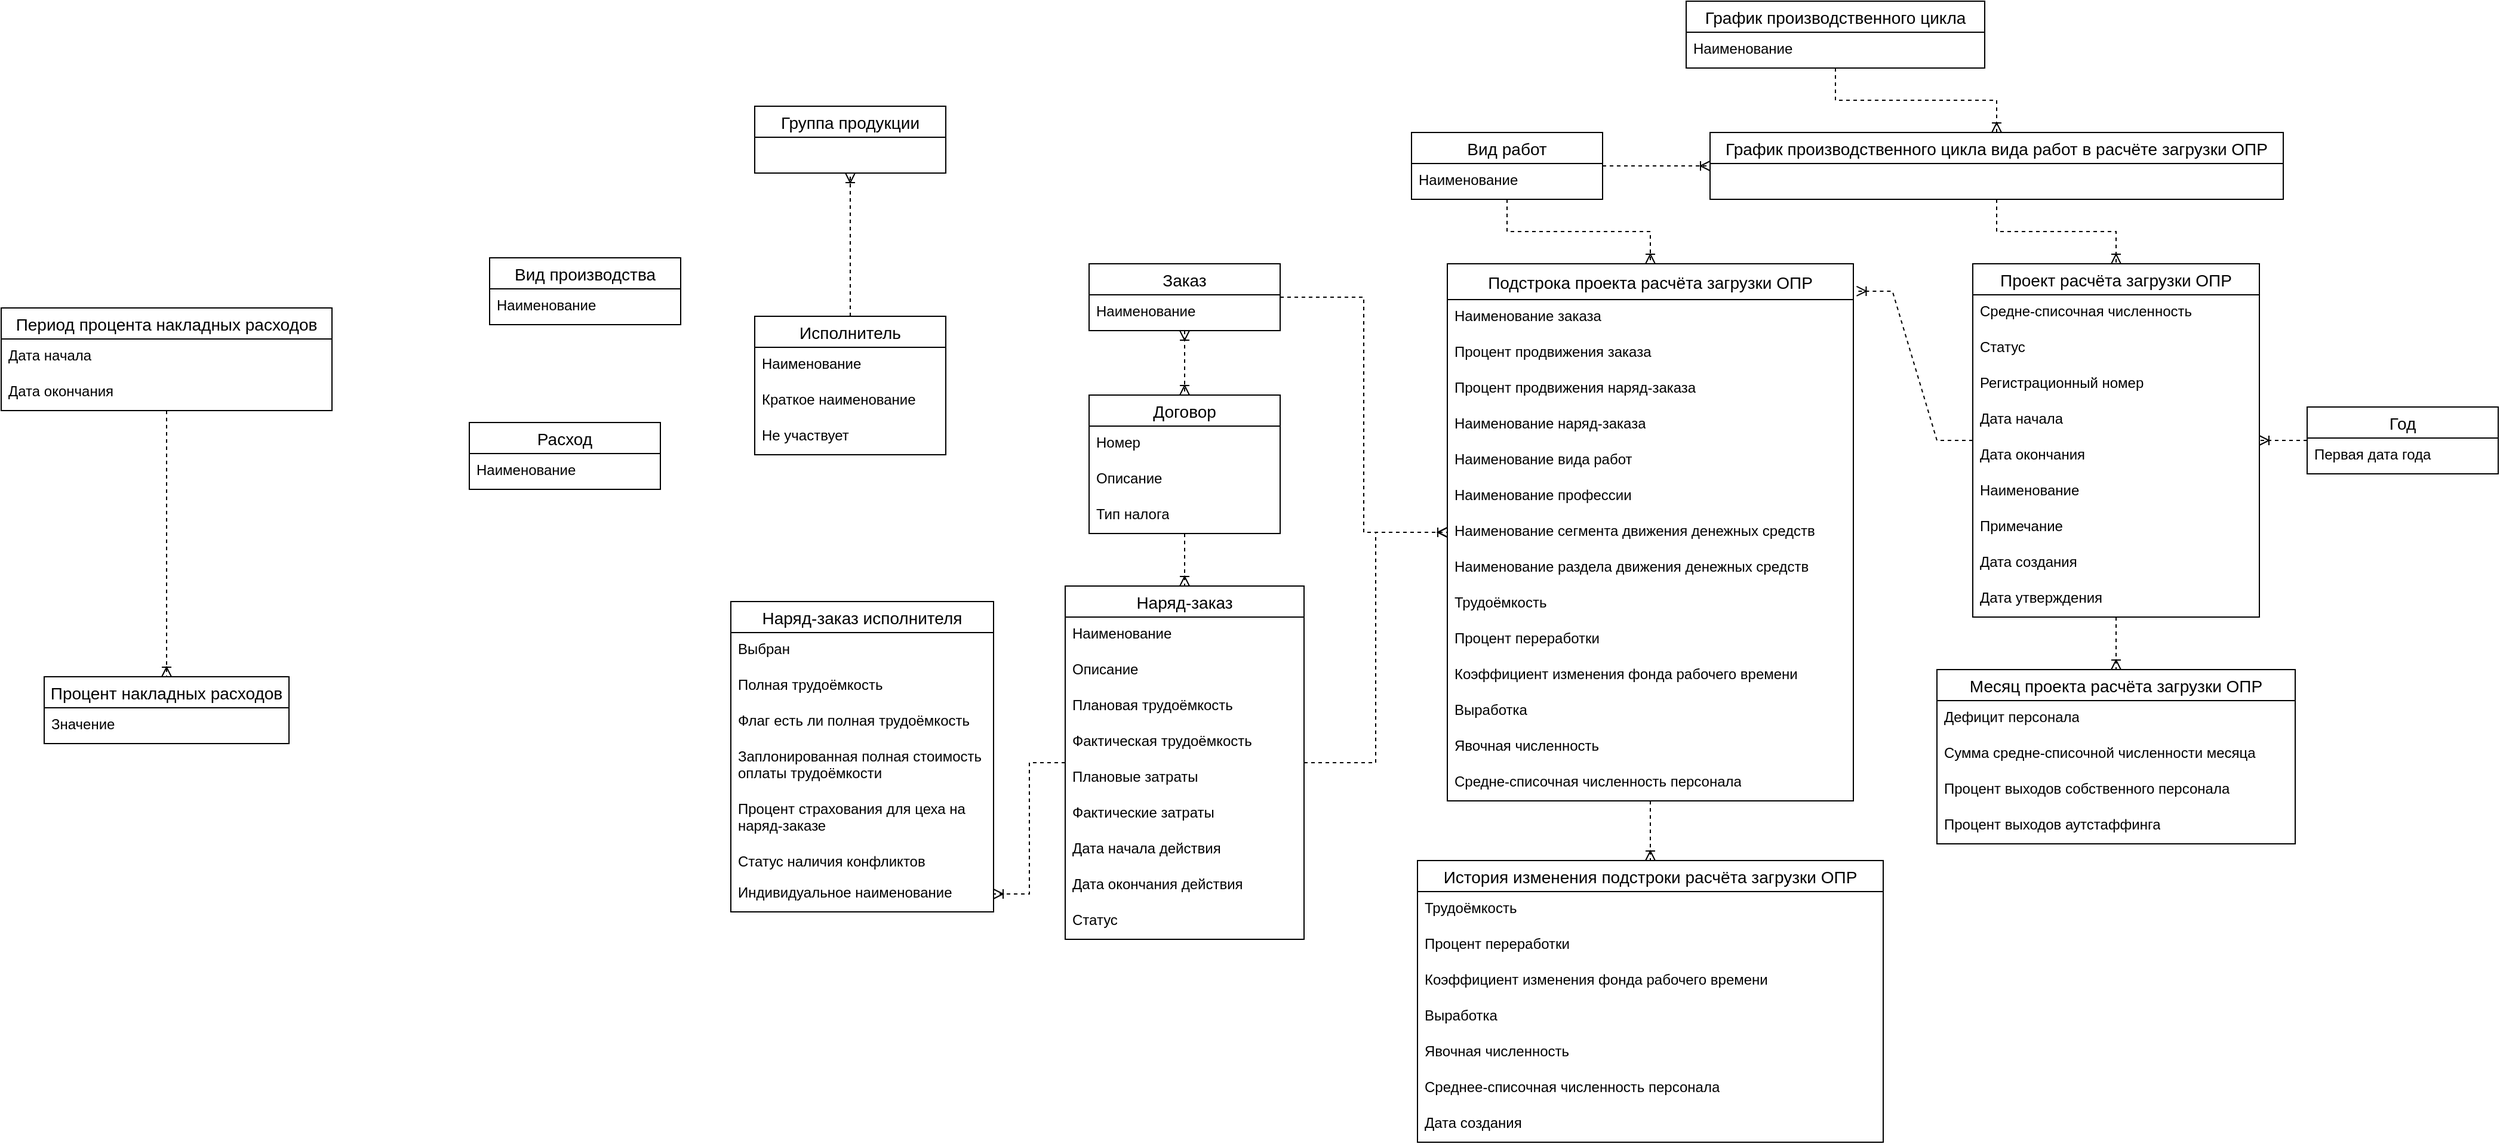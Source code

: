 <mxfile version="23.1.6" type="github">
  <diagram name="Страница 1" id="hVIG6fZbSnTpJ2coA_qM">
    <mxGraphModel dx="3244" dy="2247" grid="0" gridSize="10" guides="1" tooltips="1" connect="1" arrows="1" fold="1" page="1" pageScale="1" pageWidth="827" pageHeight="1169" math="0" shadow="0">
      <root>
        <mxCell id="0" />
        <mxCell id="1" parent="0" />
        <mxCell id="F5EBHadNRmTIwF_CADEw-40" style="edgeStyle=orthogonalEdgeStyle;rounded=0;orthogonalLoop=1;jettySize=auto;html=1;dashed=1;endArrow=ERoneToMany;endFill=0;" parent="1" source="F5EBHadNRmTIwF_CADEw-1" target="F5EBHadNRmTIwF_CADEw-36" edge="1">
          <mxGeometry relative="1" as="geometry" />
        </mxCell>
        <mxCell id="F5EBHadNRmTIwF_CADEw-1" value="Подстрока проекта расчёта загрузки ОПР" style="swimlane;fontStyle=0;childLayout=stackLayout;horizontal=1;startSize=30;horizontalStack=0;resizeParent=1;resizeParentMax=0;resizeLast=0;collapsible=1;marginBottom=0;align=center;fontSize=14;" parent="1" vertex="1">
          <mxGeometry x="30" y="-100" width="340" height="450" as="geometry" />
        </mxCell>
        <mxCell id="F5EBHadNRmTIwF_CADEw-2" value="Наименование заказа" style="text;strokeColor=none;fillColor=none;spacingLeft=4;spacingRight=4;overflow=hidden;rotatable=0;points=[[0,0.5],[1,0.5]];portConstraint=eastwest;fontSize=12;whiteSpace=wrap;html=1;" parent="F5EBHadNRmTIwF_CADEw-1" vertex="1">
          <mxGeometry y="30" width="340" height="30" as="geometry" />
        </mxCell>
        <mxCell id="F5EBHadNRmTIwF_CADEw-3" value="Процент продвижения заказа" style="text;strokeColor=none;fillColor=none;spacingLeft=4;spacingRight=4;overflow=hidden;rotatable=0;points=[[0,0.5],[1,0.5]];portConstraint=eastwest;fontSize=12;whiteSpace=wrap;html=1;" parent="F5EBHadNRmTIwF_CADEw-1" vertex="1">
          <mxGeometry y="60" width="340" height="30" as="geometry" />
        </mxCell>
        <mxCell id="F5EBHadNRmTIwF_CADEw-4" value="Процент продвижения наряд-заказа" style="text;strokeColor=none;fillColor=none;spacingLeft=4;spacingRight=4;overflow=hidden;rotatable=0;points=[[0,0.5],[1,0.5]];portConstraint=eastwest;fontSize=12;whiteSpace=wrap;html=1;" parent="F5EBHadNRmTIwF_CADEw-1" vertex="1">
          <mxGeometry y="90" width="340" height="30" as="geometry" />
        </mxCell>
        <mxCell id="F5EBHadNRmTIwF_CADEw-7" value="Наименование наряд-заказа" style="text;strokeColor=none;fillColor=none;spacingLeft=4;spacingRight=4;overflow=hidden;rotatable=0;points=[[0,0.5],[1,0.5]];portConstraint=eastwest;fontSize=12;whiteSpace=wrap;html=1;" parent="F5EBHadNRmTIwF_CADEw-1" vertex="1">
          <mxGeometry y="120" width="340" height="30" as="geometry" />
        </mxCell>
        <mxCell id="F5EBHadNRmTIwF_CADEw-8" value="Наименование вида работ" style="text;strokeColor=none;fillColor=none;spacingLeft=4;spacingRight=4;overflow=hidden;rotatable=0;points=[[0,0.5],[1,0.5]];portConstraint=eastwest;fontSize=12;whiteSpace=wrap;html=1;" parent="F5EBHadNRmTIwF_CADEw-1" vertex="1">
          <mxGeometry y="150" width="340" height="30" as="geometry" />
        </mxCell>
        <mxCell id="F5EBHadNRmTIwF_CADEw-9" value="Наименование профессии" style="text;strokeColor=none;fillColor=none;spacingLeft=4;spacingRight=4;overflow=hidden;rotatable=0;points=[[0,0.5],[1,0.5]];portConstraint=eastwest;fontSize=12;whiteSpace=wrap;html=1;" parent="F5EBHadNRmTIwF_CADEw-1" vertex="1">
          <mxGeometry y="180" width="340" height="30" as="geometry" />
        </mxCell>
        <mxCell id="F5EBHadNRmTIwF_CADEw-10" value="Наименование сегмента движения денежных средств" style="text;strokeColor=none;fillColor=none;spacingLeft=4;spacingRight=4;overflow=hidden;rotatable=0;points=[[0,0.5],[1,0.5]];portConstraint=eastwest;fontSize=12;whiteSpace=wrap;html=1;" parent="F5EBHadNRmTIwF_CADEw-1" vertex="1">
          <mxGeometry y="210" width="340" height="30" as="geometry" />
        </mxCell>
        <mxCell id="F5EBHadNRmTIwF_CADEw-11" value="Наименование раздела движения денежных средств" style="text;strokeColor=none;fillColor=none;spacingLeft=4;spacingRight=4;overflow=hidden;rotatable=0;points=[[0,0.5],[1,0.5]];portConstraint=eastwest;fontSize=12;whiteSpace=wrap;html=1;" parent="F5EBHadNRmTIwF_CADEw-1" vertex="1">
          <mxGeometry y="240" width="340" height="30" as="geometry" />
        </mxCell>
        <mxCell id="F5EBHadNRmTIwF_CADEw-12" value="Трудоёмкость" style="text;strokeColor=none;fillColor=none;spacingLeft=4;spacingRight=4;overflow=hidden;rotatable=0;points=[[0,0.5],[1,0.5]];portConstraint=eastwest;fontSize=12;whiteSpace=wrap;html=1;" parent="F5EBHadNRmTIwF_CADEw-1" vertex="1">
          <mxGeometry y="270" width="340" height="30" as="geometry" />
        </mxCell>
        <mxCell id="F5EBHadNRmTIwF_CADEw-13" value="Процент переработки" style="text;strokeColor=none;fillColor=none;spacingLeft=4;spacingRight=4;overflow=hidden;rotatable=0;points=[[0,0.5],[1,0.5]];portConstraint=eastwest;fontSize=12;whiteSpace=wrap;html=1;" parent="F5EBHadNRmTIwF_CADEw-1" vertex="1">
          <mxGeometry y="300" width="340" height="30" as="geometry" />
        </mxCell>
        <mxCell id="F5EBHadNRmTIwF_CADEw-14" value="Коэффициент изменения фонда рабочего времени" style="text;strokeColor=none;fillColor=none;spacingLeft=4;spacingRight=4;overflow=hidden;rotatable=0;points=[[0,0.5],[1,0.5]];portConstraint=eastwest;fontSize=12;whiteSpace=wrap;html=1;" parent="F5EBHadNRmTIwF_CADEw-1" vertex="1">
          <mxGeometry y="330" width="340" height="30" as="geometry" />
        </mxCell>
        <mxCell id="F5EBHadNRmTIwF_CADEw-15" value="Выработка" style="text;strokeColor=none;fillColor=none;spacingLeft=4;spacingRight=4;overflow=hidden;rotatable=0;points=[[0,0.5],[1,0.5]];portConstraint=eastwest;fontSize=12;whiteSpace=wrap;html=1;" parent="F5EBHadNRmTIwF_CADEw-1" vertex="1">
          <mxGeometry y="360" width="340" height="30" as="geometry" />
        </mxCell>
        <mxCell id="F5EBHadNRmTIwF_CADEw-16" value="Явочная численность" style="text;strokeColor=none;fillColor=none;spacingLeft=4;spacingRight=4;overflow=hidden;rotatable=0;points=[[0,0.5],[1,0.5]];portConstraint=eastwest;fontSize=12;whiteSpace=wrap;html=1;" parent="F5EBHadNRmTIwF_CADEw-1" vertex="1">
          <mxGeometry y="390" width="340" height="30" as="geometry" />
        </mxCell>
        <mxCell id="F5EBHadNRmTIwF_CADEw-17" value="Средне-списочная численность персонала" style="text;strokeColor=none;fillColor=none;spacingLeft=4;spacingRight=4;overflow=hidden;rotatable=0;points=[[0,0.5],[1,0.5]];portConstraint=eastwest;fontSize=12;whiteSpace=wrap;html=1;" parent="F5EBHadNRmTIwF_CADEw-1" vertex="1">
          <mxGeometry y="420" width="340" height="30" as="geometry" />
        </mxCell>
        <mxCell id="F5EBHadNRmTIwF_CADEw-35" style="edgeStyle=orthogonalEdgeStyle;rounded=0;orthogonalLoop=1;jettySize=auto;html=1;endArrow=ERoneToMany;endFill=0;dashed=1;" parent="1" source="F5EBHadNRmTIwF_CADEw-18" target="F5EBHadNRmTIwF_CADEw-30" edge="1">
          <mxGeometry relative="1" as="geometry" />
        </mxCell>
        <mxCell id="F5EBHadNRmTIwF_CADEw-18" value="Проект расчёта загрузки ОПР" style="swimlane;fontStyle=0;childLayout=stackLayout;horizontal=1;startSize=26;horizontalStack=0;resizeParent=1;resizeParentMax=0;resizeLast=0;collapsible=1;marginBottom=0;align=center;fontSize=14;" parent="1" vertex="1">
          <mxGeometry x="470" y="-100" width="240" height="296" as="geometry" />
        </mxCell>
        <mxCell id="F5EBHadNRmTIwF_CADEw-19" value="Средне-списочная численность" style="text;strokeColor=none;fillColor=none;spacingLeft=4;spacingRight=4;overflow=hidden;rotatable=0;points=[[0,0.5],[1,0.5]];portConstraint=eastwest;fontSize=12;whiteSpace=wrap;html=1;" parent="F5EBHadNRmTIwF_CADEw-18" vertex="1">
          <mxGeometry y="26" width="240" height="30" as="geometry" />
        </mxCell>
        <mxCell id="F5EBHadNRmTIwF_CADEw-20" value="Статус" style="text;strokeColor=none;fillColor=none;spacingLeft=4;spacingRight=4;overflow=hidden;rotatable=0;points=[[0,0.5],[1,0.5]];portConstraint=eastwest;fontSize=12;whiteSpace=wrap;html=1;" parent="F5EBHadNRmTIwF_CADEw-18" vertex="1">
          <mxGeometry y="56" width="240" height="30" as="geometry" />
        </mxCell>
        <mxCell id="F5EBHadNRmTIwF_CADEw-21" value="Регистрационный номер" style="text;strokeColor=none;fillColor=none;spacingLeft=4;spacingRight=4;overflow=hidden;rotatable=0;points=[[0,0.5],[1,0.5]];portConstraint=eastwest;fontSize=12;whiteSpace=wrap;html=1;" parent="F5EBHadNRmTIwF_CADEw-18" vertex="1">
          <mxGeometry y="86" width="240" height="30" as="geometry" />
        </mxCell>
        <mxCell id="F5EBHadNRmTIwF_CADEw-22" value="Дата начала" style="text;strokeColor=none;fillColor=none;spacingLeft=4;spacingRight=4;overflow=hidden;rotatable=0;points=[[0,0.5],[1,0.5]];portConstraint=eastwest;fontSize=12;whiteSpace=wrap;html=1;" parent="F5EBHadNRmTIwF_CADEw-18" vertex="1">
          <mxGeometry y="116" width="240" height="30" as="geometry" />
        </mxCell>
        <mxCell id="F5EBHadNRmTIwF_CADEw-23" value="Дата окончания" style="text;strokeColor=none;fillColor=none;spacingLeft=4;spacingRight=4;overflow=hidden;rotatable=0;points=[[0,0.5],[1,0.5]];portConstraint=eastwest;fontSize=12;whiteSpace=wrap;html=1;" parent="F5EBHadNRmTIwF_CADEw-18" vertex="1">
          <mxGeometry y="146" width="240" height="30" as="geometry" />
        </mxCell>
        <mxCell id="F5EBHadNRmTIwF_CADEw-24" value="Наименование" style="text;strokeColor=none;fillColor=none;spacingLeft=4;spacingRight=4;overflow=hidden;rotatable=0;points=[[0,0.5],[1,0.5]];portConstraint=eastwest;fontSize=12;whiteSpace=wrap;html=1;" parent="F5EBHadNRmTIwF_CADEw-18" vertex="1">
          <mxGeometry y="176" width="240" height="30" as="geometry" />
        </mxCell>
        <mxCell id="F5EBHadNRmTIwF_CADEw-25" value="Примечание" style="text;strokeColor=none;fillColor=none;spacingLeft=4;spacingRight=4;overflow=hidden;rotatable=0;points=[[0,0.5],[1,0.5]];portConstraint=eastwest;fontSize=12;whiteSpace=wrap;html=1;" parent="F5EBHadNRmTIwF_CADEw-18" vertex="1">
          <mxGeometry y="206" width="240" height="30" as="geometry" />
        </mxCell>
        <mxCell id="F5EBHadNRmTIwF_CADEw-26" value="Дата создания" style="text;strokeColor=none;fillColor=none;spacingLeft=4;spacingRight=4;overflow=hidden;rotatable=0;points=[[0,0.5],[1,0.5]];portConstraint=eastwest;fontSize=12;whiteSpace=wrap;html=1;" parent="F5EBHadNRmTIwF_CADEw-18" vertex="1">
          <mxGeometry y="236" width="240" height="30" as="geometry" />
        </mxCell>
        <mxCell id="F5EBHadNRmTIwF_CADEw-27" value="Дата утверждения" style="text;strokeColor=none;fillColor=none;spacingLeft=4;spacingRight=4;overflow=hidden;rotatable=0;points=[[0,0.5],[1,0.5]];portConstraint=eastwest;fontSize=12;whiteSpace=wrap;html=1;" parent="F5EBHadNRmTIwF_CADEw-18" vertex="1">
          <mxGeometry y="266" width="240" height="30" as="geometry" />
        </mxCell>
        <mxCell id="F5EBHadNRmTIwF_CADEw-29" value="" style="edgeStyle=entityRelationEdgeStyle;fontSize=12;html=1;endArrow=ERoneToMany;rounded=0;entryX=1.008;entryY=0.051;entryDx=0;entryDy=0;entryPerimeter=0;dashed=1;" parent="1" source="F5EBHadNRmTIwF_CADEw-18" target="F5EBHadNRmTIwF_CADEw-1" edge="1">
          <mxGeometry width="100" height="100" relative="1" as="geometry">
            <mxPoint x="500" y="280" as="sourcePoint" />
            <mxPoint x="600" y="180" as="targetPoint" />
          </mxGeometry>
        </mxCell>
        <mxCell id="F5EBHadNRmTIwF_CADEw-30" value="Месяц проекта расчёта загрузки ОПР" style="swimlane;fontStyle=0;childLayout=stackLayout;horizontal=1;startSize=26;horizontalStack=0;resizeParent=1;resizeParentMax=0;resizeLast=0;collapsible=1;marginBottom=0;align=center;fontSize=14;" parent="1" vertex="1">
          <mxGeometry x="440" y="240" width="300" height="146" as="geometry" />
        </mxCell>
        <mxCell id="F5EBHadNRmTIwF_CADEw-31" value="Дефицит персонала" style="text;strokeColor=none;fillColor=none;spacingLeft=4;spacingRight=4;overflow=hidden;rotatable=0;points=[[0,0.5],[1,0.5]];portConstraint=eastwest;fontSize=12;whiteSpace=wrap;html=1;" parent="F5EBHadNRmTIwF_CADEw-30" vertex="1">
          <mxGeometry y="26" width="300" height="30" as="geometry" />
        </mxCell>
        <mxCell id="F5EBHadNRmTIwF_CADEw-32" value="Сумма средне-списочной численности месяца" style="text;strokeColor=none;fillColor=none;spacingLeft=4;spacingRight=4;overflow=hidden;rotatable=0;points=[[0,0.5],[1,0.5]];portConstraint=eastwest;fontSize=12;whiteSpace=wrap;html=1;" parent="F5EBHadNRmTIwF_CADEw-30" vertex="1">
          <mxGeometry y="56" width="300" height="30" as="geometry" />
        </mxCell>
        <mxCell id="F5EBHadNRmTIwF_CADEw-33" value="Процент выходов собственного персонала" style="text;strokeColor=none;fillColor=none;spacingLeft=4;spacingRight=4;overflow=hidden;rotatable=0;points=[[0,0.5],[1,0.5]];portConstraint=eastwest;fontSize=12;whiteSpace=wrap;html=1;" parent="F5EBHadNRmTIwF_CADEw-30" vertex="1">
          <mxGeometry y="86" width="300" height="30" as="geometry" />
        </mxCell>
        <mxCell id="F5EBHadNRmTIwF_CADEw-34" value="Процент выходов аутстаффинга" style="text;strokeColor=none;fillColor=none;spacingLeft=4;spacingRight=4;overflow=hidden;rotatable=0;points=[[0,0.5],[1,0.5]];portConstraint=eastwest;fontSize=12;whiteSpace=wrap;html=1;" parent="F5EBHadNRmTIwF_CADEw-30" vertex="1">
          <mxGeometry y="116" width="300" height="30" as="geometry" />
        </mxCell>
        <mxCell id="F5EBHadNRmTIwF_CADEw-36" value="История изменения подстроки расчёта загрузки ОПР" style="swimlane;fontStyle=0;childLayout=stackLayout;horizontal=1;startSize=26;horizontalStack=0;resizeParent=1;resizeParentMax=0;resizeLast=0;collapsible=1;marginBottom=0;align=center;fontSize=14;" parent="1" vertex="1">
          <mxGeometry x="5" y="400" width="390" height="236" as="geometry" />
        </mxCell>
        <mxCell id="F5EBHadNRmTIwF_CADEw-37" value="Трудоёмкость" style="text;strokeColor=none;fillColor=none;spacingLeft=4;spacingRight=4;overflow=hidden;rotatable=0;points=[[0,0.5],[1,0.5]];portConstraint=eastwest;fontSize=12;whiteSpace=wrap;html=1;" parent="F5EBHadNRmTIwF_CADEw-36" vertex="1">
          <mxGeometry y="26" width="390" height="30" as="geometry" />
        </mxCell>
        <mxCell id="F5EBHadNRmTIwF_CADEw-38" value="Процент переработки" style="text;strokeColor=none;fillColor=none;spacingLeft=4;spacingRight=4;overflow=hidden;rotatable=0;points=[[0,0.5],[1,0.5]];portConstraint=eastwest;fontSize=12;whiteSpace=wrap;html=1;" parent="F5EBHadNRmTIwF_CADEw-36" vertex="1">
          <mxGeometry y="56" width="390" height="30" as="geometry" />
        </mxCell>
        <mxCell id="F5EBHadNRmTIwF_CADEw-39" value="Коэффициент изменения фонда рабочего времени" style="text;strokeColor=none;fillColor=none;spacingLeft=4;spacingRight=4;overflow=hidden;rotatable=0;points=[[0,0.5],[1,0.5]];portConstraint=eastwest;fontSize=12;whiteSpace=wrap;html=1;" parent="F5EBHadNRmTIwF_CADEw-36" vertex="1">
          <mxGeometry y="86" width="390" height="30" as="geometry" />
        </mxCell>
        <mxCell id="F5EBHadNRmTIwF_CADEw-41" value="Выработка" style="text;strokeColor=none;fillColor=none;spacingLeft=4;spacingRight=4;overflow=hidden;rotatable=0;points=[[0,0.5],[1,0.5]];portConstraint=eastwest;fontSize=12;whiteSpace=wrap;html=1;" parent="F5EBHadNRmTIwF_CADEw-36" vertex="1">
          <mxGeometry y="116" width="390" height="30" as="geometry" />
        </mxCell>
        <mxCell id="F5EBHadNRmTIwF_CADEw-42" value="Явочная численность" style="text;strokeColor=none;fillColor=none;spacingLeft=4;spacingRight=4;overflow=hidden;rotatable=0;points=[[0,0.5],[1,0.5]];portConstraint=eastwest;fontSize=12;whiteSpace=wrap;html=1;" parent="F5EBHadNRmTIwF_CADEw-36" vertex="1">
          <mxGeometry y="146" width="390" height="30" as="geometry" />
        </mxCell>
        <mxCell id="F5EBHadNRmTIwF_CADEw-43" value="Среднее-списочная численность персонала" style="text;strokeColor=none;fillColor=none;spacingLeft=4;spacingRight=4;overflow=hidden;rotatable=0;points=[[0,0.5],[1,0.5]];portConstraint=eastwest;fontSize=12;whiteSpace=wrap;html=1;" parent="F5EBHadNRmTIwF_CADEw-36" vertex="1">
          <mxGeometry y="176" width="390" height="30" as="geometry" />
        </mxCell>
        <mxCell id="F5EBHadNRmTIwF_CADEw-44" value="Дата создания" style="text;strokeColor=none;fillColor=none;spacingLeft=4;spacingRight=4;overflow=hidden;rotatable=0;points=[[0,0.5],[1,0.5]];portConstraint=eastwest;fontSize=12;whiteSpace=wrap;html=1;" parent="F5EBHadNRmTIwF_CADEw-36" vertex="1">
          <mxGeometry y="206" width="390" height="30" as="geometry" />
        </mxCell>
        <mxCell id="F5EBHadNRmTIwF_CADEw-94" style="edgeStyle=orthogonalEdgeStyle;rounded=0;orthogonalLoop=1;jettySize=auto;html=1;dashed=1;endArrow=ERoneToMany;endFill=0;" parent="1" source="F5EBHadNRmTIwF_CADEw-45" target="F5EBHadNRmTIwF_CADEw-18" edge="1">
          <mxGeometry relative="1" as="geometry" />
        </mxCell>
        <mxCell id="F5EBHadNRmTIwF_CADEw-45" value="График производственного цикла вида работ в расчёте загрузки ОПР" style="swimlane;fontStyle=0;childLayout=stackLayout;horizontal=1;startSize=26;horizontalStack=0;resizeParent=1;resizeParentMax=0;resizeLast=0;collapsible=1;marginBottom=0;align=center;fontSize=14;" parent="1" vertex="1">
          <mxGeometry x="250" y="-210" width="480" height="56" as="geometry" />
        </mxCell>
        <mxCell id="F5EBHadNRmTIwF_CADEw-79" style="edgeStyle=orthogonalEdgeStyle;rounded=0;orthogonalLoop=1;jettySize=auto;html=1;dashed=1;endArrow=ERoneToMany;endFill=0;" parent="1" source="F5EBHadNRmTIwF_CADEw-50" target="F5EBHadNRmTIwF_CADEw-1" edge="1">
          <mxGeometry relative="1" as="geometry" />
        </mxCell>
        <mxCell id="F5EBHadNRmTIwF_CADEw-50" value="Вид работ" style="swimlane;fontStyle=0;childLayout=stackLayout;horizontal=1;startSize=26;horizontalStack=0;resizeParent=1;resizeParentMax=0;resizeLast=0;collapsible=1;marginBottom=0;align=center;fontSize=14;" parent="1" vertex="1">
          <mxGeometry y="-210" width="160" height="56" as="geometry" />
        </mxCell>
        <mxCell id="F5EBHadNRmTIwF_CADEw-51" value="Наименование" style="text;strokeColor=none;fillColor=none;spacingLeft=4;spacingRight=4;overflow=hidden;rotatable=0;points=[[0,0.5],[1,0.5]];portConstraint=eastwest;fontSize=12;whiteSpace=wrap;html=1;" parent="F5EBHadNRmTIwF_CADEw-50" vertex="1">
          <mxGeometry y="26" width="160" height="30" as="geometry" />
        </mxCell>
        <mxCell id="F5EBHadNRmTIwF_CADEw-54" value="" style="edgeStyle=entityRelationEdgeStyle;fontSize=12;html=1;endArrow=ERoneToMany;rounded=0;dashed=1;" parent="1" source="F5EBHadNRmTIwF_CADEw-50" target="F5EBHadNRmTIwF_CADEw-45" edge="1">
          <mxGeometry width="100" height="100" relative="1" as="geometry">
            <mxPoint x="510" y="-280" as="sourcePoint" />
            <mxPoint x="500" y="-120" as="targetPoint" />
          </mxGeometry>
        </mxCell>
        <mxCell id="F5EBHadNRmTIwF_CADEw-80" style="edgeStyle=orthogonalEdgeStyle;rounded=0;orthogonalLoop=1;jettySize=auto;html=1;dashed=1;endArrow=ERoneToMany;endFill=0;" parent="1" source="F5EBHadNRmTIwF_CADEw-55" target="F5EBHadNRmTIwF_CADEw-45" edge="1">
          <mxGeometry relative="1" as="geometry" />
        </mxCell>
        <mxCell id="F5EBHadNRmTIwF_CADEw-55" value="График производственного цикла" style="swimlane;fontStyle=0;childLayout=stackLayout;horizontal=1;startSize=26;horizontalStack=0;resizeParent=1;resizeParentMax=0;resizeLast=0;collapsible=1;marginBottom=0;align=center;fontSize=14;" parent="1" vertex="1">
          <mxGeometry x="230" y="-320" width="250" height="56" as="geometry" />
        </mxCell>
        <mxCell id="F5EBHadNRmTIwF_CADEw-56" value="Наименование" style="text;strokeColor=none;fillColor=none;spacingLeft=4;spacingRight=4;overflow=hidden;rotatable=0;points=[[0,0.5],[1,0.5]];portConstraint=eastwest;fontSize=12;whiteSpace=wrap;html=1;" parent="F5EBHadNRmTIwF_CADEw-55" vertex="1">
          <mxGeometry y="26" width="250" height="30" as="geometry" />
        </mxCell>
        <mxCell id="F5EBHadNRmTIwF_CADEw-78" style="edgeStyle=orthogonalEdgeStyle;rounded=0;orthogonalLoop=1;jettySize=auto;html=1;dashed=1;endArrow=ERoneToMany;endFill=0;" parent="1" source="F5EBHadNRmTIwF_CADEw-65" target="F5EBHadNRmTIwF_CADEw-1" edge="1">
          <mxGeometry relative="1" as="geometry" />
        </mxCell>
        <mxCell id="F5EBHadNRmTIwF_CADEw-85" value="" style="edgeStyle=orthogonalEdgeStyle;rounded=0;orthogonalLoop=1;jettySize=auto;html=1;dashed=1;endArrow=ERoneToMany;endFill=0;" parent="1" source="F5EBHadNRmTIwF_CADEw-65" target="F5EBHadNRmTIwF_CADEw-84" edge="1">
          <mxGeometry relative="1" as="geometry" />
        </mxCell>
        <mxCell id="F5EBHadNRmTIwF_CADEw-65" value="Наряд-заказ" style="swimlane;fontStyle=0;childLayout=stackLayout;horizontal=1;startSize=26;horizontalStack=0;resizeParent=1;resizeParentMax=0;resizeLast=0;collapsible=1;marginBottom=0;align=center;fontSize=14;" parent="1" vertex="1">
          <mxGeometry x="-290" y="170" width="200" height="296" as="geometry" />
        </mxCell>
        <mxCell id="F5EBHadNRmTIwF_CADEw-66" value="Наименование" style="text;strokeColor=none;fillColor=none;spacingLeft=4;spacingRight=4;overflow=hidden;rotatable=0;points=[[0,0.5],[1,0.5]];portConstraint=eastwest;fontSize=12;whiteSpace=wrap;html=1;" parent="F5EBHadNRmTIwF_CADEw-65" vertex="1">
          <mxGeometry y="26" width="200" height="30" as="geometry" />
        </mxCell>
        <mxCell id="F5EBHadNRmTIwF_CADEw-67" value="Описание" style="text;strokeColor=none;fillColor=none;spacingLeft=4;spacingRight=4;overflow=hidden;rotatable=0;points=[[0,0.5],[1,0.5]];portConstraint=eastwest;fontSize=12;whiteSpace=wrap;html=1;" parent="F5EBHadNRmTIwF_CADEw-65" vertex="1">
          <mxGeometry y="56" width="200" height="30" as="geometry" />
        </mxCell>
        <mxCell id="F5EBHadNRmTIwF_CADEw-72" value="Плановая трудоёмкость" style="text;strokeColor=none;fillColor=none;spacingLeft=4;spacingRight=4;overflow=hidden;rotatable=0;points=[[0,0.5],[1,0.5]];portConstraint=eastwest;fontSize=12;whiteSpace=wrap;html=1;" parent="F5EBHadNRmTIwF_CADEw-65" vertex="1">
          <mxGeometry y="86" width="200" height="30" as="geometry" />
        </mxCell>
        <mxCell id="F5EBHadNRmTIwF_CADEw-73" value="Фактическая трудоёмкость" style="text;strokeColor=none;fillColor=none;spacingLeft=4;spacingRight=4;overflow=hidden;rotatable=0;points=[[0,0.5],[1,0.5]];portConstraint=eastwest;fontSize=12;whiteSpace=wrap;html=1;" parent="F5EBHadNRmTIwF_CADEw-65" vertex="1">
          <mxGeometry y="116" width="200" height="30" as="geometry" />
        </mxCell>
        <mxCell id="F5EBHadNRmTIwF_CADEw-74" value="Плановые затраты" style="text;strokeColor=none;fillColor=none;spacingLeft=4;spacingRight=4;overflow=hidden;rotatable=0;points=[[0,0.5],[1,0.5]];portConstraint=eastwest;fontSize=12;whiteSpace=wrap;html=1;" parent="F5EBHadNRmTIwF_CADEw-65" vertex="1">
          <mxGeometry y="146" width="200" height="30" as="geometry" />
        </mxCell>
        <mxCell id="F5EBHadNRmTIwF_CADEw-75" value="Фактические затраты" style="text;strokeColor=none;fillColor=none;spacingLeft=4;spacingRight=4;overflow=hidden;rotatable=0;points=[[0,0.5],[1,0.5]];portConstraint=eastwest;fontSize=12;whiteSpace=wrap;html=1;" parent="F5EBHadNRmTIwF_CADEw-65" vertex="1">
          <mxGeometry y="176" width="200" height="30" as="geometry" />
        </mxCell>
        <mxCell id="F5EBHadNRmTIwF_CADEw-76" value="Дата начала действия" style="text;strokeColor=none;fillColor=none;spacingLeft=4;spacingRight=4;overflow=hidden;rotatable=0;points=[[0,0.5],[1,0.5]];portConstraint=eastwest;fontSize=12;whiteSpace=wrap;html=1;" parent="F5EBHadNRmTIwF_CADEw-65" vertex="1">
          <mxGeometry y="206" width="200" height="30" as="geometry" />
        </mxCell>
        <mxCell id="F5EBHadNRmTIwF_CADEw-77" value="Дата окончания действия" style="text;strokeColor=none;fillColor=none;spacingLeft=4;spacingRight=4;overflow=hidden;rotatable=0;points=[[0,0.5],[1,0.5]];portConstraint=eastwest;fontSize=12;whiteSpace=wrap;html=1;" parent="F5EBHadNRmTIwF_CADEw-65" vertex="1">
          <mxGeometry y="236" width="200" height="30" as="geometry" />
        </mxCell>
        <mxCell id="F5EBHadNRmTIwF_CADEw-68" value="Статус" style="text;strokeColor=none;fillColor=none;spacingLeft=4;spacingRight=4;overflow=hidden;rotatable=0;points=[[0,0.5],[1,0.5]];portConstraint=eastwest;fontSize=12;whiteSpace=wrap;html=1;" parent="F5EBHadNRmTIwF_CADEw-65" vertex="1">
          <mxGeometry y="266" width="200" height="30" as="geometry" />
        </mxCell>
        <mxCell id="F5EBHadNRmTIwF_CADEw-81" value="Наряд-заказ исполнителя" style="swimlane;fontStyle=0;childLayout=stackLayout;horizontal=1;startSize=26;horizontalStack=0;resizeParent=1;resizeParentMax=0;resizeLast=0;collapsible=1;marginBottom=0;align=center;fontSize=14;" parent="1" vertex="1">
          <mxGeometry x="-570" y="183" width="220" height="260" as="geometry" />
        </mxCell>
        <mxCell id="F5EBHadNRmTIwF_CADEw-82" value="Выбран" style="text;strokeColor=none;fillColor=none;spacingLeft=4;spacingRight=4;overflow=hidden;rotatable=0;points=[[0,0.5],[1,0.5]];portConstraint=eastwest;fontSize=12;whiteSpace=wrap;html=1;" parent="F5EBHadNRmTIwF_CADEw-81" vertex="1">
          <mxGeometry y="26" width="220" height="30" as="geometry" />
        </mxCell>
        <mxCell id="F5EBHadNRmTIwF_CADEw-83" value="Полная трудоёмкость" style="text;strokeColor=none;fillColor=none;spacingLeft=4;spacingRight=4;overflow=hidden;rotatable=0;points=[[0,0.5],[1,0.5]];portConstraint=eastwest;fontSize=12;whiteSpace=wrap;html=1;" parent="F5EBHadNRmTIwF_CADEw-81" vertex="1">
          <mxGeometry y="56" width="220" height="30" as="geometry" />
        </mxCell>
        <mxCell id="F5EBHadNRmTIwF_CADEw-86" value="Флаг есть ли полная трудоёмкость" style="text;strokeColor=none;fillColor=none;spacingLeft=4;spacingRight=4;overflow=hidden;rotatable=0;points=[[0,0.5],[1,0.5]];portConstraint=eastwest;fontSize=12;whiteSpace=wrap;html=1;" parent="F5EBHadNRmTIwF_CADEw-81" vertex="1">
          <mxGeometry y="86" width="220" height="30" as="geometry" />
        </mxCell>
        <mxCell id="F5EBHadNRmTIwF_CADEw-87" value="Заплонированная полная стоимость оплаты трудоёмкости" style="text;strokeColor=none;fillColor=none;spacingLeft=4;spacingRight=4;overflow=hidden;rotatable=0;points=[[0,0.5],[1,0.5]];portConstraint=eastwest;fontSize=12;whiteSpace=wrap;html=1;" parent="F5EBHadNRmTIwF_CADEw-81" vertex="1">
          <mxGeometry y="116" width="220" height="44" as="geometry" />
        </mxCell>
        <mxCell id="F5EBHadNRmTIwF_CADEw-88" value="Процент страхования для цеха на наряд-заказе" style="text;strokeColor=none;fillColor=none;spacingLeft=4;spacingRight=4;overflow=hidden;rotatable=0;points=[[0,0.5],[1,0.5]];portConstraint=eastwest;fontSize=12;whiteSpace=wrap;html=1;" parent="F5EBHadNRmTIwF_CADEw-81" vertex="1">
          <mxGeometry y="160" width="220" height="44" as="geometry" />
        </mxCell>
        <mxCell id="F5EBHadNRmTIwF_CADEw-89" value="Статус наличия конфликтов" style="text;strokeColor=none;fillColor=none;spacingLeft=4;spacingRight=4;overflow=hidden;rotatable=0;points=[[0,0.5],[1,0.5]];portConstraint=eastwest;fontSize=12;whiteSpace=wrap;html=1;" parent="F5EBHadNRmTIwF_CADEw-81" vertex="1">
          <mxGeometry y="204" width="220" height="26" as="geometry" />
        </mxCell>
        <mxCell id="F5EBHadNRmTIwF_CADEw-84" value="Индивидуальное наименование" style="text;strokeColor=none;fillColor=none;spacingLeft=4;spacingRight=4;overflow=hidden;rotatable=0;points=[[0,0.5],[1,0.5]];portConstraint=eastwest;fontSize=12;whiteSpace=wrap;html=1;" parent="F5EBHadNRmTIwF_CADEw-81" vertex="1">
          <mxGeometry y="230" width="220" height="30" as="geometry" />
        </mxCell>
        <mxCell id="F5EBHadNRmTIwF_CADEw-96" style="edgeStyle=orthogonalEdgeStyle;rounded=0;orthogonalLoop=1;jettySize=auto;html=1;dashed=1;endArrow=ERoneToMany;endFill=0;" parent="1" source="F5EBHadNRmTIwF_CADEw-90" target="F5EBHadNRmTIwF_CADEw-18" edge="1">
          <mxGeometry relative="1" as="geometry" />
        </mxCell>
        <mxCell id="F5EBHadNRmTIwF_CADEw-90" value="Год" style="swimlane;fontStyle=0;childLayout=stackLayout;horizontal=1;startSize=26;horizontalStack=0;resizeParent=1;resizeParentMax=0;resizeLast=0;collapsible=1;marginBottom=0;align=center;fontSize=14;" parent="1" vertex="1">
          <mxGeometry x="750" y="20" width="160" height="56" as="geometry" />
        </mxCell>
        <mxCell id="F5EBHadNRmTIwF_CADEw-91" value="Первая дата года" style="text;strokeColor=none;fillColor=none;spacingLeft=4;spacingRight=4;overflow=hidden;rotatable=0;points=[[0,0.5],[1,0.5]];portConstraint=eastwest;fontSize=12;whiteSpace=wrap;html=1;" parent="F5EBHadNRmTIwF_CADEw-90" vertex="1">
          <mxGeometry y="26" width="160" height="30" as="geometry" />
        </mxCell>
        <mxCell id="F5EBHadNRmTIwF_CADEw-101" style="edgeStyle=orthogonalEdgeStyle;rounded=0;orthogonalLoop=1;jettySize=auto;html=1;dashed=1;endArrow=ERoneToMany;endFill=0;" parent="1" source="F5EBHadNRmTIwF_CADEw-97" target="F5EBHadNRmTIwF_CADEw-65" edge="1">
          <mxGeometry relative="1" as="geometry" />
        </mxCell>
        <mxCell id="F5EBHadNRmTIwF_CADEw-97" value="Договор" style="swimlane;fontStyle=0;childLayout=stackLayout;horizontal=1;startSize=26;horizontalStack=0;resizeParent=1;resizeParentMax=0;resizeLast=0;collapsible=1;marginBottom=0;align=center;fontSize=14;" parent="1" vertex="1">
          <mxGeometry x="-270" y="10" width="160" height="116" as="geometry" />
        </mxCell>
        <mxCell id="F5EBHadNRmTIwF_CADEw-98" value="Номер" style="text;strokeColor=none;fillColor=none;spacingLeft=4;spacingRight=4;overflow=hidden;rotatable=0;points=[[0,0.5],[1,0.5]];portConstraint=eastwest;fontSize=12;whiteSpace=wrap;html=1;" parent="F5EBHadNRmTIwF_CADEw-97" vertex="1">
          <mxGeometry y="26" width="160" height="30" as="geometry" />
        </mxCell>
        <mxCell id="F5EBHadNRmTIwF_CADEw-99" value="Описание" style="text;strokeColor=none;fillColor=none;spacingLeft=4;spacingRight=4;overflow=hidden;rotatable=0;points=[[0,0.5],[1,0.5]];portConstraint=eastwest;fontSize=12;whiteSpace=wrap;html=1;" parent="F5EBHadNRmTIwF_CADEw-97" vertex="1">
          <mxGeometry y="56" width="160" height="30" as="geometry" />
        </mxCell>
        <mxCell id="F5EBHadNRmTIwF_CADEw-100" value="Тип налога" style="text;strokeColor=none;fillColor=none;spacingLeft=4;spacingRight=4;overflow=hidden;rotatable=0;points=[[0,0.5],[1,0.5]];portConstraint=eastwest;fontSize=12;whiteSpace=wrap;html=1;" parent="F5EBHadNRmTIwF_CADEw-97" vertex="1">
          <mxGeometry y="86" width="160" height="30" as="geometry" />
        </mxCell>
        <mxCell id="F5EBHadNRmTIwF_CADEw-110" style="edgeStyle=orthogonalEdgeStyle;rounded=0;orthogonalLoop=1;jettySize=auto;html=1;dashed=1;endArrow=ERoneToMany;endFill=0;" parent="1" source="F5EBHadNRmTIwF_CADEw-103" target="F5EBHadNRmTIwF_CADEw-1" edge="1">
          <mxGeometry relative="1" as="geometry" />
        </mxCell>
        <mxCell id="F5EBHadNRmTIwF_CADEw-111" style="edgeStyle=orthogonalEdgeStyle;rounded=0;orthogonalLoop=1;jettySize=auto;html=1;entryX=0.5;entryY=0;entryDx=0;entryDy=0;dashed=1;startArrow=ERoneToMany;startFill=0;endArrow=ERoneToMany;endFill=0;" parent="1" source="F5EBHadNRmTIwF_CADEw-103" target="F5EBHadNRmTIwF_CADEw-97" edge="1">
          <mxGeometry relative="1" as="geometry" />
        </mxCell>
        <mxCell id="F5EBHadNRmTIwF_CADEw-103" value="Заказ" style="swimlane;fontStyle=0;childLayout=stackLayout;horizontal=1;startSize=26;horizontalStack=0;resizeParent=1;resizeParentMax=0;resizeLast=0;collapsible=1;marginBottom=0;align=center;fontSize=14;" parent="1" vertex="1">
          <mxGeometry x="-270" y="-100" width="160" height="56" as="geometry" />
        </mxCell>
        <mxCell id="F5EBHadNRmTIwF_CADEw-104" value="Наименование" style="text;strokeColor=none;fillColor=none;spacingLeft=4;spacingRight=4;overflow=hidden;rotatable=0;points=[[0,0.5],[1,0.5]];portConstraint=eastwest;fontSize=12;whiteSpace=wrap;html=1;" parent="F5EBHadNRmTIwF_CADEw-103" vertex="1">
          <mxGeometry y="26" width="160" height="30" as="geometry" />
        </mxCell>
        <mxCell id="aHR9_frTfQv7lHE0gGob-1" value="Группа продукции" style="swimlane;fontStyle=0;childLayout=stackLayout;horizontal=1;startSize=26;horizontalStack=0;resizeParent=1;resizeParentMax=0;resizeLast=0;collapsible=1;marginBottom=0;align=center;fontSize=14;" vertex="1" parent="1">
          <mxGeometry x="-550" y="-232" width="160" height="56" as="geometry" />
        </mxCell>
        <mxCell id="aHR9_frTfQv7lHE0gGob-9" style="edgeStyle=orthogonalEdgeStyle;rounded=0;orthogonalLoop=1;jettySize=auto;html=1;dashed=1;endArrow=ERoneToMany;endFill=0;" edge="1" parent="1" source="aHR9_frTfQv7lHE0gGob-5" target="aHR9_frTfQv7lHE0gGob-1">
          <mxGeometry relative="1" as="geometry" />
        </mxCell>
        <mxCell id="aHR9_frTfQv7lHE0gGob-5" value="Исполнитель" style="swimlane;fontStyle=0;childLayout=stackLayout;horizontal=1;startSize=26;horizontalStack=0;resizeParent=1;resizeParentMax=0;resizeLast=0;collapsible=1;marginBottom=0;align=center;fontSize=14;" vertex="1" parent="1">
          <mxGeometry x="-550" y="-56" width="160" height="116" as="geometry" />
        </mxCell>
        <mxCell id="aHR9_frTfQv7lHE0gGob-6" value="Наименование" style="text;strokeColor=none;fillColor=none;spacingLeft=4;spacingRight=4;overflow=hidden;rotatable=0;points=[[0,0.5],[1,0.5]];portConstraint=eastwest;fontSize=12;whiteSpace=wrap;html=1;" vertex="1" parent="aHR9_frTfQv7lHE0gGob-5">
          <mxGeometry y="26" width="160" height="30" as="geometry" />
        </mxCell>
        <mxCell id="aHR9_frTfQv7lHE0gGob-7" value="Краткое наименование" style="text;strokeColor=none;fillColor=none;spacingLeft=4;spacingRight=4;overflow=hidden;rotatable=0;points=[[0,0.5],[1,0.5]];portConstraint=eastwest;fontSize=12;whiteSpace=wrap;html=1;" vertex="1" parent="aHR9_frTfQv7lHE0gGob-5">
          <mxGeometry y="56" width="160" height="30" as="geometry" />
        </mxCell>
        <mxCell id="aHR9_frTfQv7lHE0gGob-8" value="Не участвует" style="text;strokeColor=none;fillColor=none;spacingLeft=4;spacingRight=4;overflow=hidden;rotatable=0;points=[[0,0.5],[1,0.5]];portConstraint=eastwest;fontSize=12;whiteSpace=wrap;html=1;" vertex="1" parent="aHR9_frTfQv7lHE0gGob-5">
          <mxGeometry y="86" width="160" height="30" as="geometry" />
        </mxCell>
        <mxCell id="aHR9_frTfQv7lHE0gGob-10" value="Вид производства" style="swimlane;fontStyle=0;childLayout=stackLayout;horizontal=1;startSize=26;horizontalStack=0;resizeParent=1;resizeParentMax=0;resizeLast=0;collapsible=1;marginBottom=0;align=center;fontSize=14;" vertex="1" parent="1">
          <mxGeometry x="-772" y="-105" width="160" height="56" as="geometry" />
        </mxCell>
        <mxCell id="aHR9_frTfQv7lHE0gGob-11" value="Наименование" style="text;strokeColor=none;fillColor=none;spacingLeft=4;spacingRight=4;overflow=hidden;rotatable=0;points=[[0,0.5],[1,0.5]];portConstraint=eastwest;fontSize=12;whiteSpace=wrap;html=1;" vertex="1" parent="aHR9_frTfQv7lHE0gGob-10">
          <mxGeometry y="26" width="160" height="30" as="geometry" />
        </mxCell>
        <mxCell id="aHR9_frTfQv7lHE0gGob-14" value="Расход" style="swimlane;fontStyle=0;childLayout=stackLayout;horizontal=1;startSize=26;horizontalStack=0;resizeParent=1;resizeParentMax=0;resizeLast=0;collapsible=1;marginBottom=0;align=center;fontSize=14;" vertex="1" parent="1">
          <mxGeometry x="-789" y="33" width="160" height="56" as="geometry" />
        </mxCell>
        <mxCell id="aHR9_frTfQv7lHE0gGob-17" value="Наименование" style="text;strokeColor=none;fillColor=none;spacingLeft=4;spacingRight=4;overflow=hidden;rotatable=0;points=[[0,0.5],[1,0.5]];portConstraint=eastwest;fontSize=12;whiteSpace=wrap;html=1;" vertex="1" parent="aHR9_frTfQv7lHE0gGob-14">
          <mxGeometry y="26" width="160" height="30" as="geometry" />
        </mxCell>
        <mxCell id="aHR9_frTfQv7lHE0gGob-27" style="edgeStyle=orthogonalEdgeStyle;rounded=0;orthogonalLoop=1;jettySize=auto;html=1;dashed=1;endArrow=ERoneToMany;endFill=0;" edge="1" parent="1" source="aHR9_frTfQv7lHE0gGob-18" target="aHR9_frTfQv7lHE0gGob-22">
          <mxGeometry relative="1" as="geometry" />
        </mxCell>
        <mxCell id="aHR9_frTfQv7lHE0gGob-18" value="Период процента накладных расходов" style="swimlane;fontStyle=0;childLayout=stackLayout;horizontal=1;startSize=26;horizontalStack=0;resizeParent=1;resizeParentMax=0;resizeLast=0;collapsible=1;marginBottom=0;align=center;fontSize=14;" vertex="1" parent="1">
          <mxGeometry x="-1181" y="-63" width="277" height="86" as="geometry" />
        </mxCell>
        <mxCell id="aHR9_frTfQv7lHE0gGob-19" value="Дата начала" style="text;strokeColor=none;fillColor=none;spacingLeft=4;spacingRight=4;overflow=hidden;rotatable=0;points=[[0,0.5],[1,0.5]];portConstraint=eastwest;fontSize=12;whiteSpace=wrap;html=1;" vertex="1" parent="aHR9_frTfQv7lHE0gGob-18">
          <mxGeometry y="26" width="277" height="30" as="geometry" />
        </mxCell>
        <mxCell id="aHR9_frTfQv7lHE0gGob-20" value="Дата окончания" style="text;strokeColor=none;fillColor=none;spacingLeft=4;spacingRight=4;overflow=hidden;rotatable=0;points=[[0,0.5],[1,0.5]];portConstraint=eastwest;fontSize=12;whiteSpace=wrap;html=1;" vertex="1" parent="aHR9_frTfQv7lHE0gGob-18">
          <mxGeometry y="56" width="277" height="30" as="geometry" />
        </mxCell>
        <mxCell id="aHR9_frTfQv7lHE0gGob-22" value="Процент накладных расходов" style="swimlane;fontStyle=0;childLayout=stackLayout;horizontal=1;startSize=26;horizontalStack=0;resizeParent=1;resizeParentMax=0;resizeLast=0;collapsible=1;marginBottom=0;align=center;fontSize=14;" vertex="1" parent="1">
          <mxGeometry x="-1145" y="246" width="205" height="56" as="geometry" />
        </mxCell>
        <mxCell id="aHR9_frTfQv7lHE0gGob-23" value="Значение" style="text;strokeColor=none;fillColor=none;spacingLeft=4;spacingRight=4;overflow=hidden;rotatable=0;points=[[0,0.5],[1,0.5]];portConstraint=eastwest;fontSize=12;whiteSpace=wrap;html=1;" vertex="1" parent="aHR9_frTfQv7lHE0gGob-22">
          <mxGeometry y="26" width="205" height="30" as="geometry" />
        </mxCell>
      </root>
    </mxGraphModel>
  </diagram>
</mxfile>
